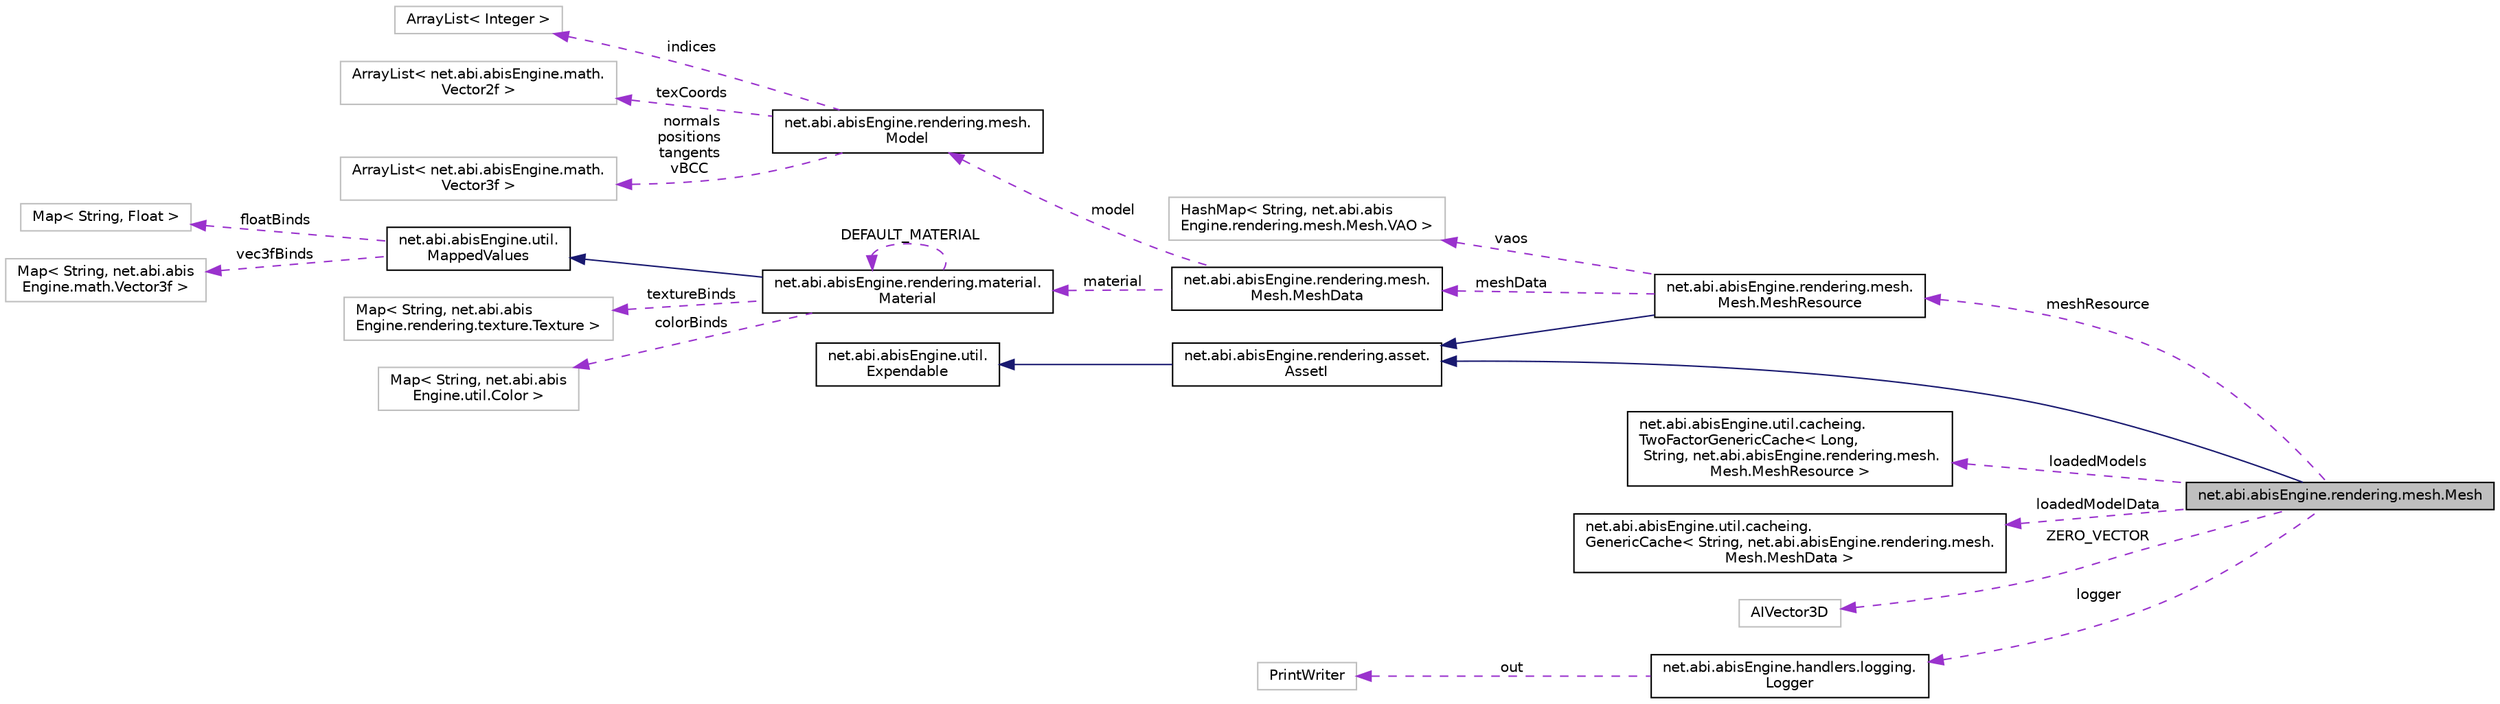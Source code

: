 digraph "net.abi.abisEngine.rendering.mesh.Mesh"
{
 // LATEX_PDF_SIZE
  edge [fontname="Helvetica",fontsize="10",labelfontname="Helvetica",labelfontsize="10"];
  node [fontname="Helvetica",fontsize="10",shape=record];
  rankdir="LR";
  Node1 [label="net.abi.abisEngine.rendering.mesh.Mesh",height=0.2,width=0.4,color="black", fillcolor="grey75", style="filled", fontcolor="black",tooltip=" "];
  Node2 -> Node1 [dir="back",color="midnightblue",fontsize="10",style="solid",fontname="Helvetica"];
  Node2 [label="net.abi.abisEngine.rendering.asset.\lAssetI",height=0.2,width=0.4,color="black", fillcolor="white", style="filled",URL="$db/d3c/interfacenet_1_1abi_1_1abis_engine_1_1rendering_1_1asset_1_1_asset_i.html",tooltip=" "];
  Node3 -> Node2 [dir="back",color="midnightblue",fontsize="10",style="solid",fontname="Helvetica"];
  Node3 [label="net.abi.abisEngine.util.\lExpendable",height=0.2,width=0.4,color="black", fillcolor="white", style="filled",URL="$dd/d27/interfacenet_1_1abi_1_1abis_engine_1_1util_1_1_expendable.html",tooltip=" "];
  Node4 -> Node1 [dir="back",color="darkorchid3",fontsize="10",style="dashed",label=" loadedModels" ,fontname="Helvetica"];
  Node4 [label="net.abi.abisEngine.util.cacheing.\lTwoFactorGenericCache\< Long,\l String, net.abi.abisEngine.rendering.mesh.\lMesh.MeshResource \>",height=0.2,width=0.4,color="black", fillcolor="white", style="filled",URL="$db/dc5/classnet_1_1abi_1_1abis_engine_1_1util_1_1cacheing_1_1_two_factor_generic_cache.html",tooltip=" "];
  Node5 -> Node1 [dir="back",color="darkorchid3",fontsize="10",style="dashed",label=" meshResource" ,fontname="Helvetica"];
  Node5 [label="net.abi.abisEngine.rendering.mesh.\lMesh.MeshResource",height=0.2,width=0.4,color="black", fillcolor="white", style="filled",URL="$d9/dd9/classnet_1_1abi_1_1abis_engine_1_1rendering_1_1mesh_1_1_mesh_1_1_mesh_resource.html",tooltip=" "];
  Node2 -> Node5 [dir="back",color="midnightblue",fontsize="10",style="solid",fontname="Helvetica"];
  Node6 -> Node5 [dir="back",color="darkorchid3",fontsize="10",style="dashed",label=" vaos" ,fontname="Helvetica"];
  Node6 [label="HashMap\< String, net.abi.abis\lEngine.rendering.mesh.Mesh.VAO \>",height=0.2,width=0.4,color="grey75", fillcolor="white", style="filled",tooltip=" "];
  Node7 -> Node5 [dir="back",color="darkorchid3",fontsize="10",style="dashed",label=" meshData" ,fontname="Helvetica"];
  Node7 [label="net.abi.abisEngine.rendering.mesh.\lMesh.MeshData",height=0.2,width=0.4,color="black", fillcolor="white", style="filled",URL="$d6/d5f/classnet_1_1abi_1_1abis_engine_1_1rendering_1_1mesh_1_1_mesh_1_1_mesh_data.html",tooltip=" "];
  Node8 -> Node7 [dir="back",color="darkorchid3",fontsize="10",style="dashed",label=" model" ,fontname="Helvetica"];
  Node8 [label="net.abi.abisEngine.rendering.mesh.\lModel",height=0.2,width=0.4,color="black", fillcolor="white", style="filled",URL="$d7/dfd/classnet_1_1abi_1_1abis_engine_1_1rendering_1_1mesh_1_1_model.html",tooltip=" "];
  Node9 -> Node8 [dir="back",color="darkorchid3",fontsize="10",style="dashed",label=" indices" ,fontname="Helvetica"];
  Node9 [label="ArrayList\< Integer \>",height=0.2,width=0.4,color="grey75", fillcolor="white", style="filled",tooltip=" "];
  Node10 -> Node8 [dir="back",color="darkorchid3",fontsize="10",style="dashed",label=" texCoords" ,fontname="Helvetica"];
  Node10 [label="ArrayList\< net.abi.abisEngine.math.\lVector2f \>",height=0.2,width=0.4,color="grey75", fillcolor="white", style="filled",tooltip=" "];
  Node11 -> Node8 [dir="back",color="darkorchid3",fontsize="10",style="dashed",label=" normals\npositions\ntangents\nvBCC" ,fontname="Helvetica"];
  Node11 [label="ArrayList\< net.abi.abisEngine.math.\lVector3f \>",height=0.2,width=0.4,color="grey75", fillcolor="white", style="filled",tooltip=" "];
  Node12 -> Node7 [dir="back",color="darkorchid3",fontsize="10",style="dashed",label=" material" ,fontname="Helvetica"];
  Node12 [label="net.abi.abisEngine.rendering.material.\lMaterial",height=0.2,width=0.4,color="black", fillcolor="white", style="filled",URL="$de/d88/classnet_1_1abi_1_1abis_engine_1_1rendering_1_1material_1_1_material.html",tooltip=" "];
  Node13 -> Node12 [dir="back",color="midnightblue",fontsize="10",style="solid",fontname="Helvetica"];
  Node13 [label="net.abi.abisEngine.util.\lMappedValues",height=0.2,width=0.4,color="black", fillcolor="white", style="filled",URL="$db/de9/classnet_1_1abi_1_1abis_engine_1_1util_1_1_mapped_values.html",tooltip=" "];
  Node14 -> Node13 [dir="back",color="darkorchid3",fontsize="10",style="dashed",label=" floatBinds" ,fontname="Helvetica"];
  Node14 [label="Map\< String, Float \>",height=0.2,width=0.4,color="grey75", fillcolor="white", style="filled",tooltip=" "];
  Node15 -> Node13 [dir="back",color="darkorchid3",fontsize="10",style="dashed",label=" vec3fBinds" ,fontname="Helvetica"];
  Node15 [label="Map\< String, net.abi.abis\lEngine.math.Vector3f \>",height=0.2,width=0.4,color="grey75", fillcolor="white", style="filled",tooltip=" "];
  Node16 -> Node12 [dir="back",color="darkorchid3",fontsize="10",style="dashed",label=" textureBinds" ,fontname="Helvetica"];
  Node16 [label="Map\< String, net.abi.abis\lEngine.rendering.texture.Texture \>",height=0.2,width=0.4,color="grey75", fillcolor="white", style="filled",tooltip=" "];
  Node12 -> Node12 [dir="back",color="darkorchid3",fontsize="10",style="dashed",label=" DEFAULT_MATERIAL" ,fontname="Helvetica"];
  Node17 -> Node12 [dir="back",color="darkorchid3",fontsize="10",style="dashed",label=" colorBinds" ,fontname="Helvetica"];
  Node17 [label="Map\< String, net.abi.abis\lEngine.util.Color \>",height=0.2,width=0.4,color="grey75", fillcolor="white", style="filled",tooltip=" "];
  Node18 -> Node1 [dir="back",color="darkorchid3",fontsize="10",style="dashed",label=" loadedModelData" ,fontname="Helvetica"];
  Node18 [label="net.abi.abisEngine.util.cacheing.\lGenericCache\< String, net.abi.abisEngine.rendering.mesh.\lMesh.MeshData \>",height=0.2,width=0.4,color="black", fillcolor="white", style="filled",URL="$d2/dbf/classnet_1_1abi_1_1abis_engine_1_1util_1_1cacheing_1_1_generic_cache.html",tooltip=" "];
  Node19 -> Node1 [dir="back",color="darkorchid3",fontsize="10",style="dashed",label=" ZERO_VECTOR" ,fontname="Helvetica"];
  Node19 [label="AIVector3D",height=0.2,width=0.4,color="grey75", fillcolor="white", style="filled",tooltip=" "];
  Node20 -> Node1 [dir="back",color="darkorchid3",fontsize="10",style="dashed",label=" logger" ,fontname="Helvetica"];
  Node20 [label="net.abi.abisEngine.handlers.logging.\lLogger",height=0.2,width=0.4,color="black", fillcolor="white", style="filled",URL="$d1/d70/classnet_1_1abi_1_1abis_engine_1_1handlers_1_1logging_1_1_logger.html",tooltip=" "];
  Node21 -> Node20 [dir="back",color="darkorchid3",fontsize="10",style="dashed",label=" out" ,fontname="Helvetica"];
  Node21 [label="PrintWriter",height=0.2,width=0.4,color="grey75", fillcolor="white", style="filled",tooltip=" "];
}
